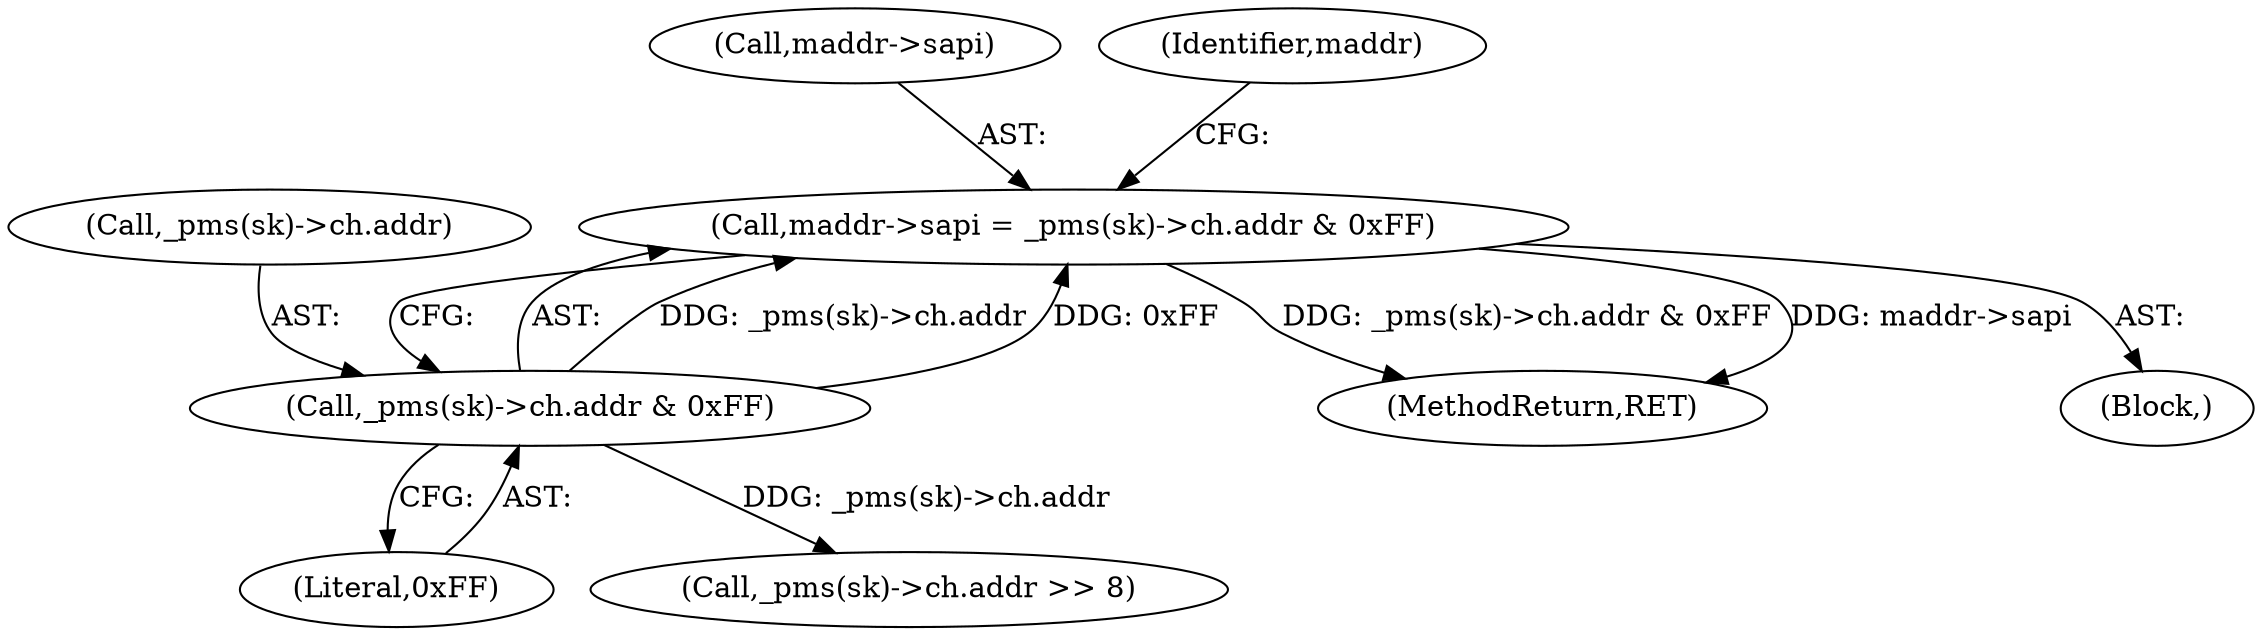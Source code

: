 digraph "0_linux_f3d3342602f8bcbf37d7c46641cb9bca7618eb1c_1@pointer" {
"1000230" [label="(Call,maddr->sapi = _pms(sk)->ch.addr & 0xFF)"];
"1000234" [label="(Call,_pms(sk)->ch.addr & 0xFF)"];
"1000234" [label="(Call,_pms(sk)->ch.addr & 0xFF)"];
"1000318" [label="(MethodReturn,RET)"];
"1000241" [label="(Literal,0xFF)"];
"1000230" [label="(Call,maddr->sapi = _pms(sk)->ch.addr & 0xFF)"];
"1000231" [label="(Call,maddr->sapi)"];
"1000244" [label="(Identifier,maddr)"];
"1000247" [label="(Call,_pms(sk)->ch.addr >> 8)"];
"1000219" [label="(Block,)"];
"1000235" [label="(Call,_pms(sk)->ch.addr)"];
"1000230" -> "1000219"  [label="AST: "];
"1000230" -> "1000234"  [label="CFG: "];
"1000231" -> "1000230"  [label="AST: "];
"1000234" -> "1000230"  [label="AST: "];
"1000244" -> "1000230"  [label="CFG: "];
"1000230" -> "1000318"  [label="DDG: maddr->sapi"];
"1000230" -> "1000318"  [label="DDG: _pms(sk)->ch.addr & 0xFF"];
"1000234" -> "1000230"  [label="DDG: _pms(sk)->ch.addr"];
"1000234" -> "1000230"  [label="DDG: 0xFF"];
"1000234" -> "1000241"  [label="CFG: "];
"1000235" -> "1000234"  [label="AST: "];
"1000241" -> "1000234"  [label="AST: "];
"1000234" -> "1000247"  [label="DDG: _pms(sk)->ch.addr"];
}
